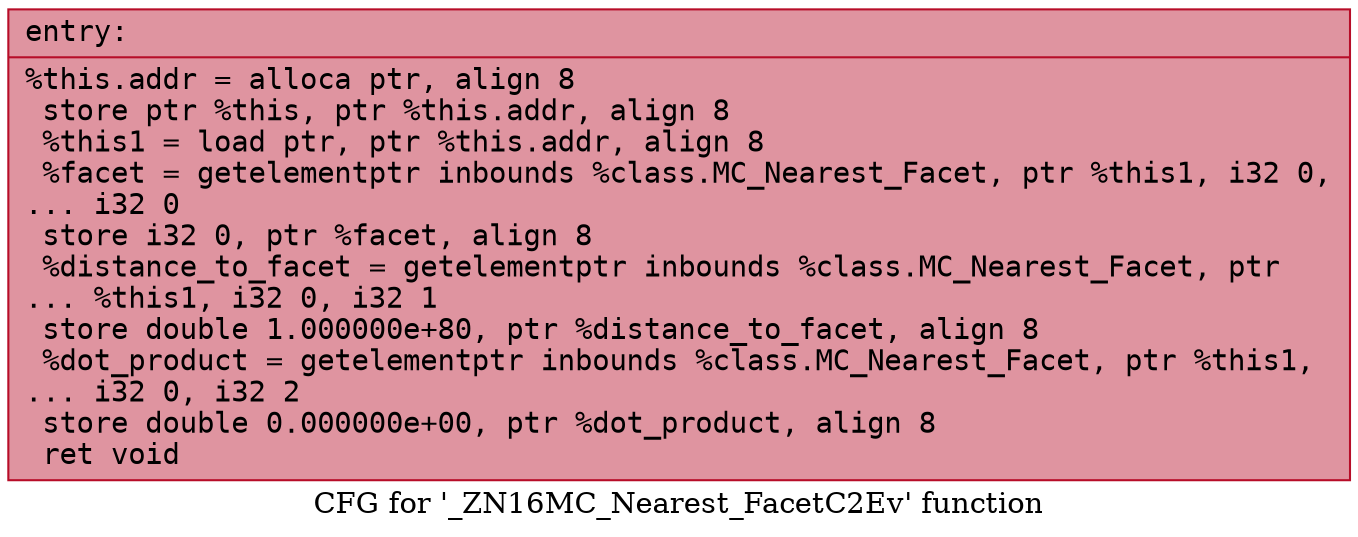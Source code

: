 digraph "CFG for '_ZN16MC_Nearest_FacetC2Ev' function" {
	label="CFG for '_ZN16MC_Nearest_FacetC2Ev' function";

	Node0x5579e71f2370 [shape=record,color="#b70d28ff", style=filled, fillcolor="#b70d2870" fontname="Courier",label="{entry:\l|  %this.addr = alloca ptr, align 8\l  store ptr %this, ptr %this.addr, align 8\l  %this1 = load ptr, ptr %this.addr, align 8\l  %facet = getelementptr inbounds %class.MC_Nearest_Facet, ptr %this1, i32 0,\l... i32 0\l  store i32 0, ptr %facet, align 8\l  %distance_to_facet = getelementptr inbounds %class.MC_Nearest_Facet, ptr\l... %this1, i32 0, i32 1\l  store double 1.000000e+80, ptr %distance_to_facet, align 8\l  %dot_product = getelementptr inbounds %class.MC_Nearest_Facet, ptr %this1,\l... i32 0, i32 2\l  store double 0.000000e+00, ptr %dot_product, align 8\l  ret void\l}"];
}
